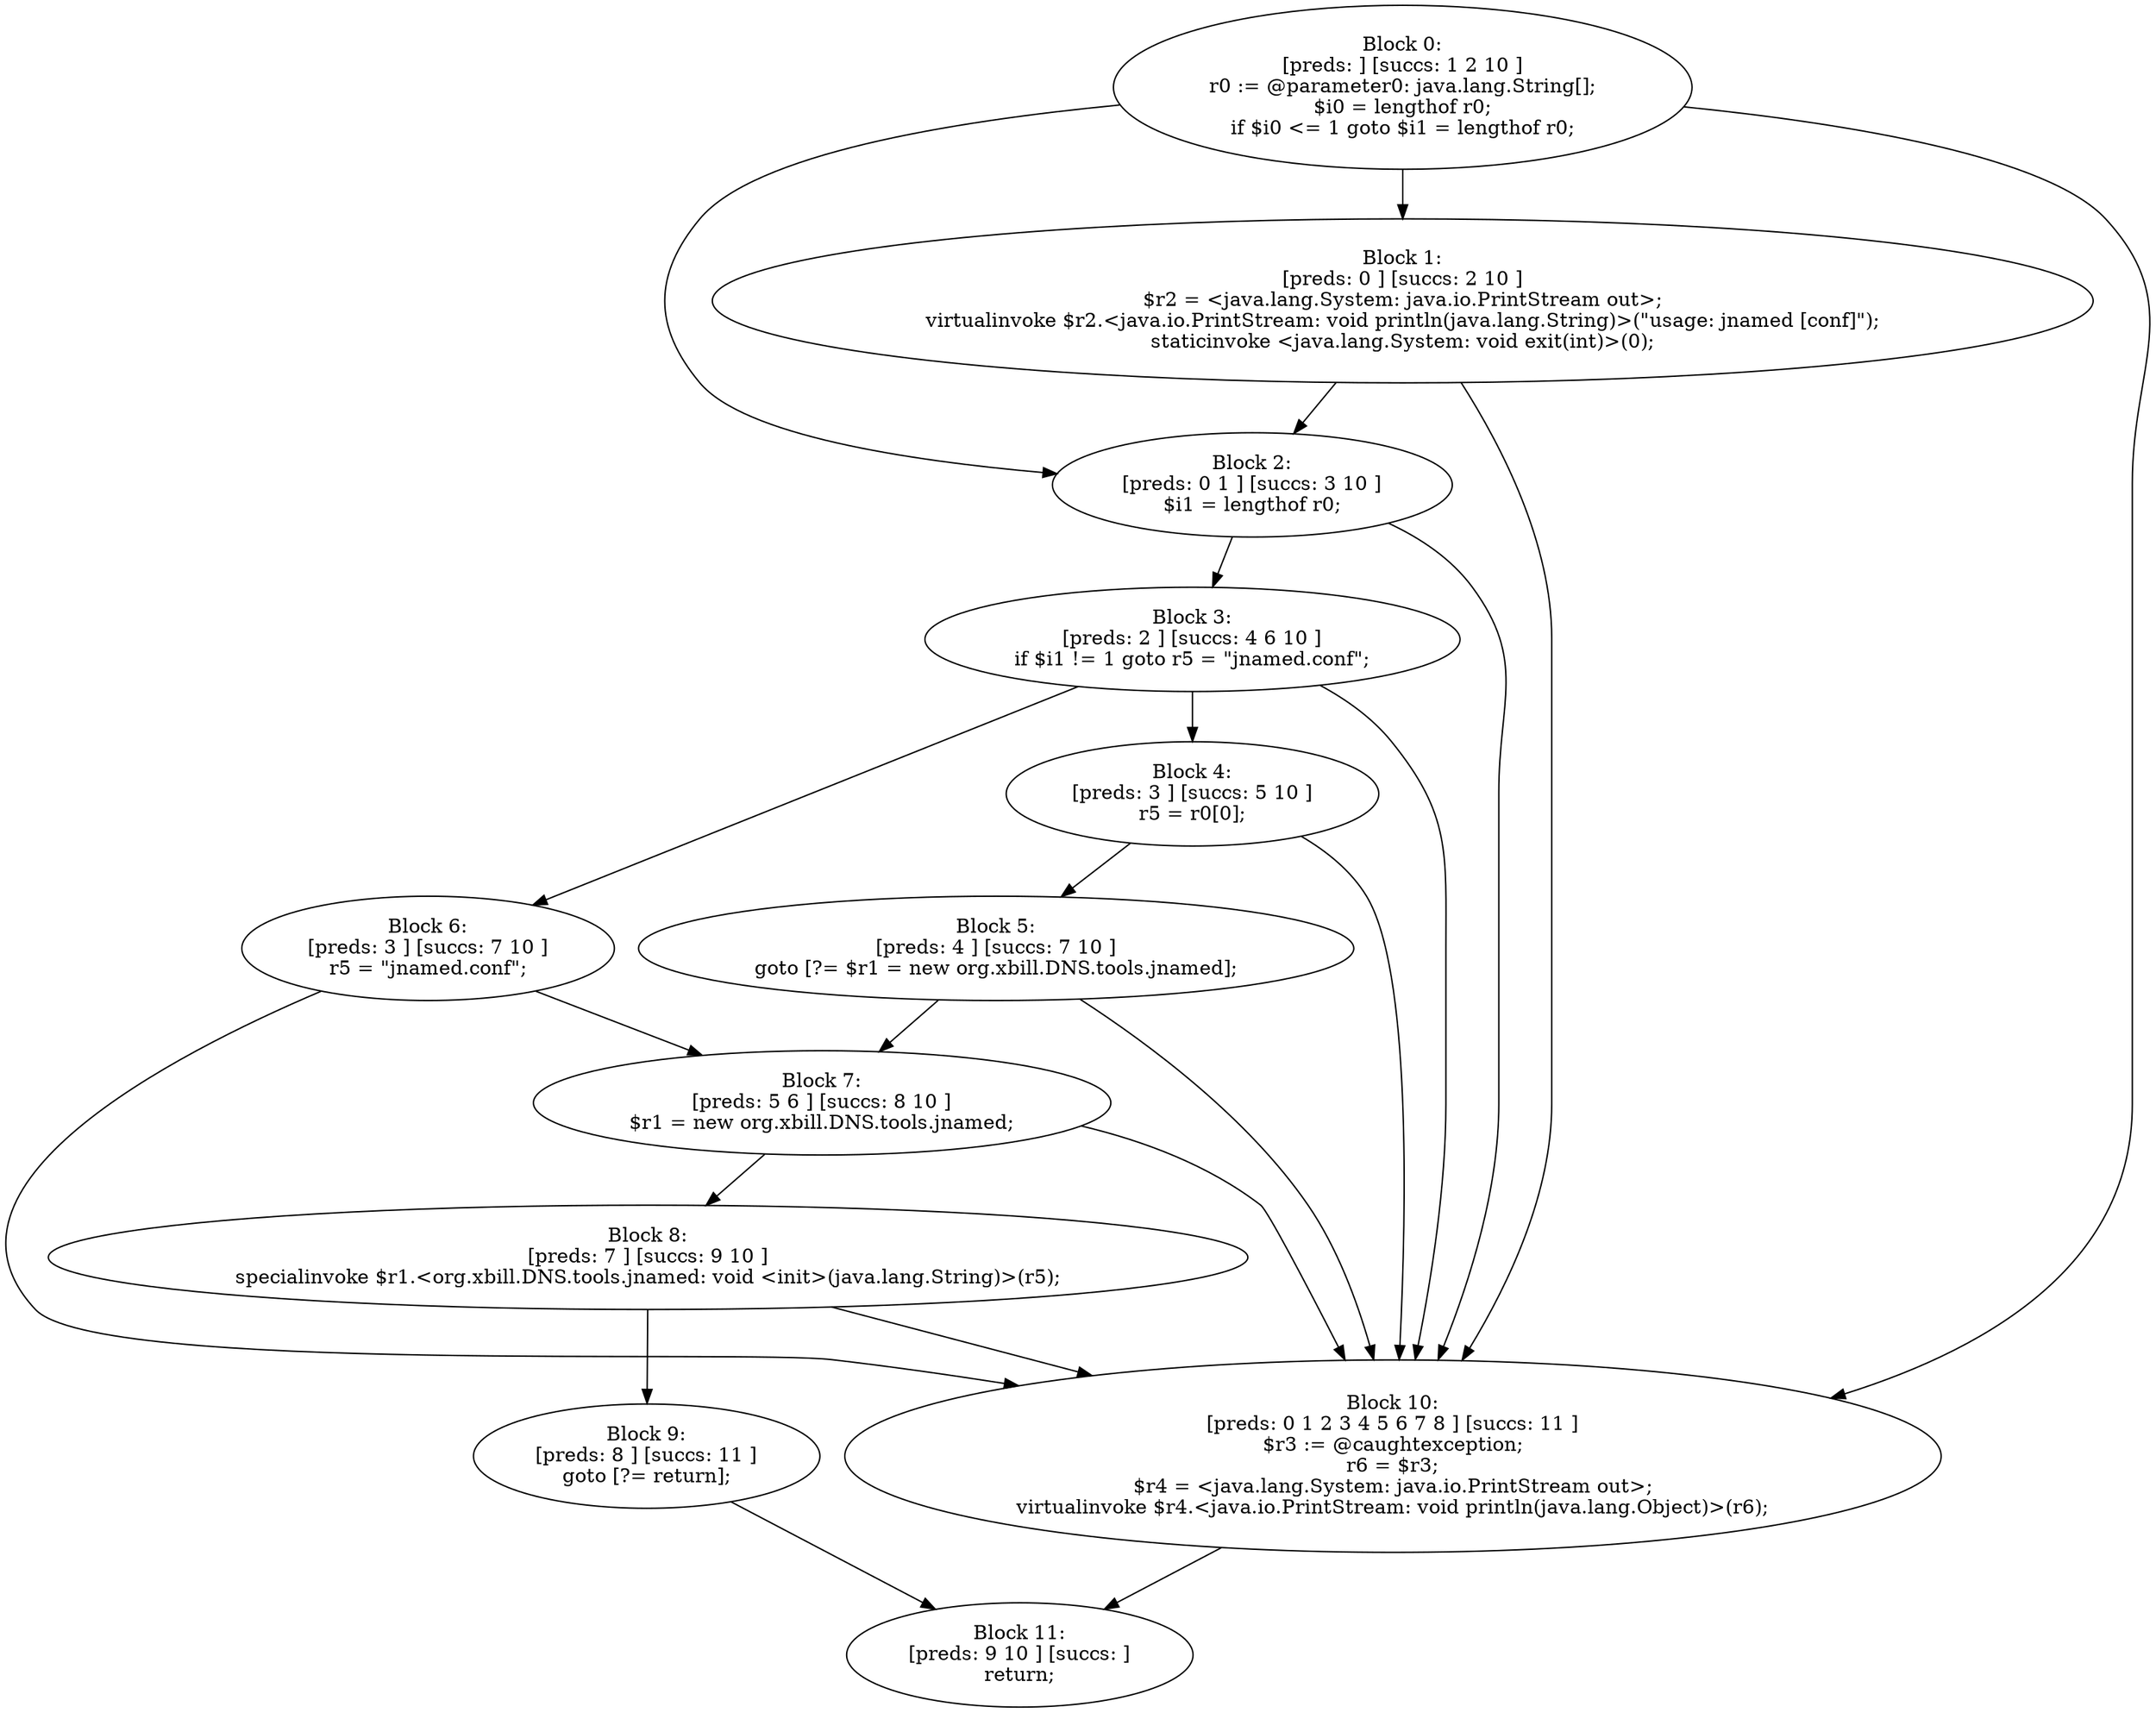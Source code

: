 digraph "unitGraph" {
    "Block 0:
[preds: ] [succs: 1 2 10 ]
r0 := @parameter0: java.lang.String[];
$i0 = lengthof r0;
if $i0 <= 1 goto $i1 = lengthof r0;
"
    "Block 1:
[preds: 0 ] [succs: 2 10 ]
$r2 = <java.lang.System: java.io.PrintStream out>;
virtualinvoke $r2.<java.io.PrintStream: void println(java.lang.String)>(\"usage: jnamed [conf]\");
staticinvoke <java.lang.System: void exit(int)>(0);
"
    "Block 2:
[preds: 0 1 ] [succs: 3 10 ]
$i1 = lengthof r0;
"
    "Block 3:
[preds: 2 ] [succs: 4 6 10 ]
if $i1 != 1 goto r5 = \"jnamed.conf\";
"
    "Block 4:
[preds: 3 ] [succs: 5 10 ]
r5 = r0[0];
"
    "Block 5:
[preds: 4 ] [succs: 7 10 ]
goto [?= $r1 = new org.xbill.DNS.tools.jnamed];
"
    "Block 6:
[preds: 3 ] [succs: 7 10 ]
r5 = \"jnamed.conf\";
"
    "Block 7:
[preds: 5 6 ] [succs: 8 10 ]
$r1 = new org.xbill.DNS.tools.jnamed;
"
    "Block 8:
[preds: 7 ] [succs: 9 10 ]
specialinvoke $r1.<org.xbill.DNS.tools.jnamed: void <init>(java.lang.String)>(r5);
"
    "Block 9:
[preds: 8 ] [succs: 11 ]
goto [?= return];
"
    "Block 10:
[preds: 0 1 2 3 4 5 6 7 8 ] [succs: 11 ]
$r3 := @caughtexception;
r6 = $r3;
$r4 = <java.lang.System: java.io.PrintStream out>;
virtualinvoke $r4.<java.io.PrintStream: void println(java.lang.Object)>(r6);
"
    "Block 11:
[preds: 9 10 ] [succs: ]
return;
"
    "Block 0:
[preds: ] [succs: 1 2 10 ]
r0 := @parameter0: java.lang.String[];
$i0 = lengthof r0;
if $i0 <= 1 goto $i1 = lengthof r0;
"->"Block 1:
[preds: 0 ] [succs: 2 10 ]
$r2 = <java.lang.System: java.io.PrintStream out>;
virtualinvoke $r2.<java.io.PrintStream: void println(java.lang.String)>(\"usage: jnamed [conf]\");
staticinvoke <java.lang.System: void exit(int)>(0);
";
    "Block 0:
[preds: ] [succs: 1 2 10 ]
r0 := @parameter0: java.lang.String[];
$i0 = lengthof r0;
if $i0 <= 1 goto $i1 = lengthof r0;
"->"Block 2:
[preds: 0 1 ] [succs: 3 10 ]
$i1 = lengthof r0;
";
    "Block 0:
[preds: ] [succs: 1 2 10 ]
r0 := @parameter0: java.lang.String[];
$i0 = lengthof r0;
if $i0 <= 1 goto $i1 = lengthof r0;
"->"Block 10:
[preds: 0 1 2 3 4 5 6 7 8 ] [succs: 11 ]
$r3 := @caughtexception;
r6 = $r3;
$r4 = <java.lang.System: java.io.PrintStream out>;
virtualinvoke $r4.<java.io.PrintStream: void println(java.lang.Object)>(r6);
";
    "Block 1:
[preds: 0 ] [succs: 2 10 ]
$r2 = <java.lang.System: java.io.PrintStream out>;
virtualinvoke $r2.<java.io.PrintStream: void println(java.lang.String)>(\"usage: jnamed [conf]\");
staticinvoke <java.lang.System: void exit(int)>(0);
"->"Block 2:
[preds: 0 1 ] [succs: 3 10 ]
$i1 = lengthof r0;
";
    "Block 1:
[preds: 0 ] [succs: 2 10 ]
$r2 = <java.lang.System: java.io.PrintStream out>;
virtualinvoke $r2.<java.io.PrintStream: void println(java.lang.String)>(\"usage: jnamed [conf]\");
staticinvoke <java.lang.System: void exit(int)>(0);
"->"Block 10:
[preds: 0 1 2 3 4 5 6 7 8 ] [succs: 11 ]
$r3 := @caughtexception;
r6 = $r3;
$r4 = <java.lang.System: java.io.PrintStream out>;
virtualinvoke $r4.<java.io.PrintStream: void println(java.lang.Object)>(r6);
";
    "Block 2:
[preds: 0 1 ] [succs: 3 10 ]
$i1 = lengthof r0;
"->"Block 3:
[preds: 2 ] [succs: 4 6 10 ]
if $i1 != 1 goto r5 = \"jnamed.conf\";
";
    "Block 2:
[preds: 0 1 ] [succs: 3 10 ]
$i1 = lengthof r0;
"->"Block 10:
[preds: 0 1 2 3 4 5 6 7 8 ] [succs: 11 ]
$r3 := @caughtexception;
r6 = $r3;
$r4 = <java.lang.System: java.io.PrintStream out>;
virtualinvoke $r4.<java.io.PrintStream: void println(java.lang.Object)>(r6);
";
    "Block 3:
[preds: 2 ] [succs: 4 6 10 ]
if $i1 != 1 goto r5 = \"jnamed.conf\";
"->"Block 4:
[preds: 3 ] [succs: 5 10 ]
r5 = r0[0];
";
    "Block 3:
[preds: 2 ] [succs: 4 6 10 ]
if $i1 != 1 goto r5 = \"jnamed.conf\";
"->"Block 6:
[preds: 3 ] [succs: 7 10 ]
r5 = \"jnamed.conf\";
";
    "Block 3:
[preds: 2 ] [succs: 4 6 10 ]
if $i1 != 1 goto r5 = \"jnamed.conf\";
"->"Block 10:
[preds: 0 1 2 3 4 5 6 7 8 ] [succs: 11 ]
$r3 := @caughtexception;
r6 = $r3;
$r4 = <java.lang.System: java.io.PrintStream out>;
virtualinvoke $r4.<java.io.PrintStream: void println(java.lang.Object)>(r6);
";
    "Block 4:
[preds: 3 ] [succs: 5 10 ]
r5 = r0[0];
"->"Block 5:
[preds: 4 ] [succs: 7 10 ]
goto [?= $r1 = new org.xbill.DNS.tools.jnamed];
";
    "Block 4:
[preds: 3 ] [succs: 5 10 ]
r5 = r0[0];
"->"Block 10:
[preds: 0 1 2 3 4 5 6 7 8 ] [succs: 11 ]
$r3 := @caughtexception;
r6 = $r3;
$r4 = <java.lang.System: java.io.PrintStream out>;
virtualinvoke $r4.<java.io.PrintStream: void println(java.lang.Object)>(r6);
";
    "Block 5:
[preds: 4 ] [succs: 7 10 ]
goto [?= $r1 = new org.xbill.DNS.tools.jnamed];
"->"Block 7:
[preds: 5 6 ] [succs: 8 10 ]
$r1 = new org.xbill.DNS.tools.jnamed;
";
    "Block 5:
[preds: 4 ] [succs: 7 10 ]
goto [?= $r1 = new org.xbill.DNS.tools.jnamed];
"->"Block 10:
[preds: 0 1 2 3 4 5 6 7 8 ] [succs: 11 ]
$r3 := @caughtexception;
r6 = $r3;
$r4 = <java.lang.System: java.io.PrintStream out>;
virtualinvoke $r4.<java.io.PrintStream: void println(java.lang.Object)>(r6);
";
    "Block 6:
[preds: 3 ] [succs: 7 10 ]
r5 = \"jnamed.conf\";
"->"Block 7:
[preds: 5 6 ] [succs: 8 10 ]
$r1 = new org.xbill.DNS.tools.jnamed;
";
    "Block 6:
[preds: 3 ] [succs: 7 10 ]
r5 = \"jnamed.conf\";
"->"Block 10:
[preds: 0 1 2 3 4 5 6 7 8 ] [succs: 11 ]
$r3 := @caughtexception;
r6 = $r3;
$r4 = <java.lang.System: java.io.PrintStream out>;
virtualinvoke $r4.<java.io.PrintStream: void println(java.lang.Object)>(r6);
";
    "Block 7:
[preds: 5 6 ] [succs: 8 10 ]
$r1 = new org.xbill.DNS.tools.jnamed;
"->"Block 8:
[preds: 7 ] [succs: 9 10 ]
specialinvoke $r1.<org.xbill.DNS.tools.jnamed: void <init>(java.lang.String)>(r5);
";
    "Block 7:
[preds: 5 6 ] [succs: 8 10 ]
$r1 = new org.xbill.DNS.tools.jnamed;
"->"Block 10:
[preds: 0 1 2 3 4 5 6 7 8 ] [succs: 11 ]
$r3 := @caughtexception;
r6 = $r3;
$r4 = <java.lang.System: java.io.PrintStream out>;
virtualinvoke $r4.<java.io.PrintStream: void println(java.lang.Object)>(r6);
";
    "Block 8:
[preds: 7 ] [succs: 9 10 ]
specialinvoke $r1.<org.xbill.DNS.tools.jnamed: void <init>(java.lang.String)>(r5);
"->"Block 9:
[preds: 8 ] [succs: 11 ]
goto [?= return];
";
    "Block 8:
[preds: 7 ] [succs: 9 10 ]
specialinvoke $r1.<org.xbill.DNS.tools.jnamed: void <init>(java.lang.String)>(r5);
"->"Block 10:
[preds: 0 1 2 3 4 5 6 7 8 ] [succs: 11 ]
$r3 := @caughtexception;
r6 = $r3;
$r4 = <java.lang.System: java.io.PrintStream out>;
virtualinvoke $r4.<java.io.PrintStream: void println(java.lang.Object)>(r6);
";
    "Block 9:
[preds: 8 ] [succs: 11 ]
goto [?= return];
"->"Block 11:
[preds: 9 10 ] [succs: ]
return;
";
    "Block 10:
[preds: 0 1 2 3 4 5 6 7 8 ] [succs: 11 ]
$r3 := @caughtexception;
r6 = $r3;
$r4 = <java.lang.System: java.io.PrintStream out>;
virtualinvoke $r4.<java.io.PrintStream: void println(java.lang.Object)>(r6);
"->"Block 11:
[preds: 9 10 ] [succs: ]
return;
";
}

